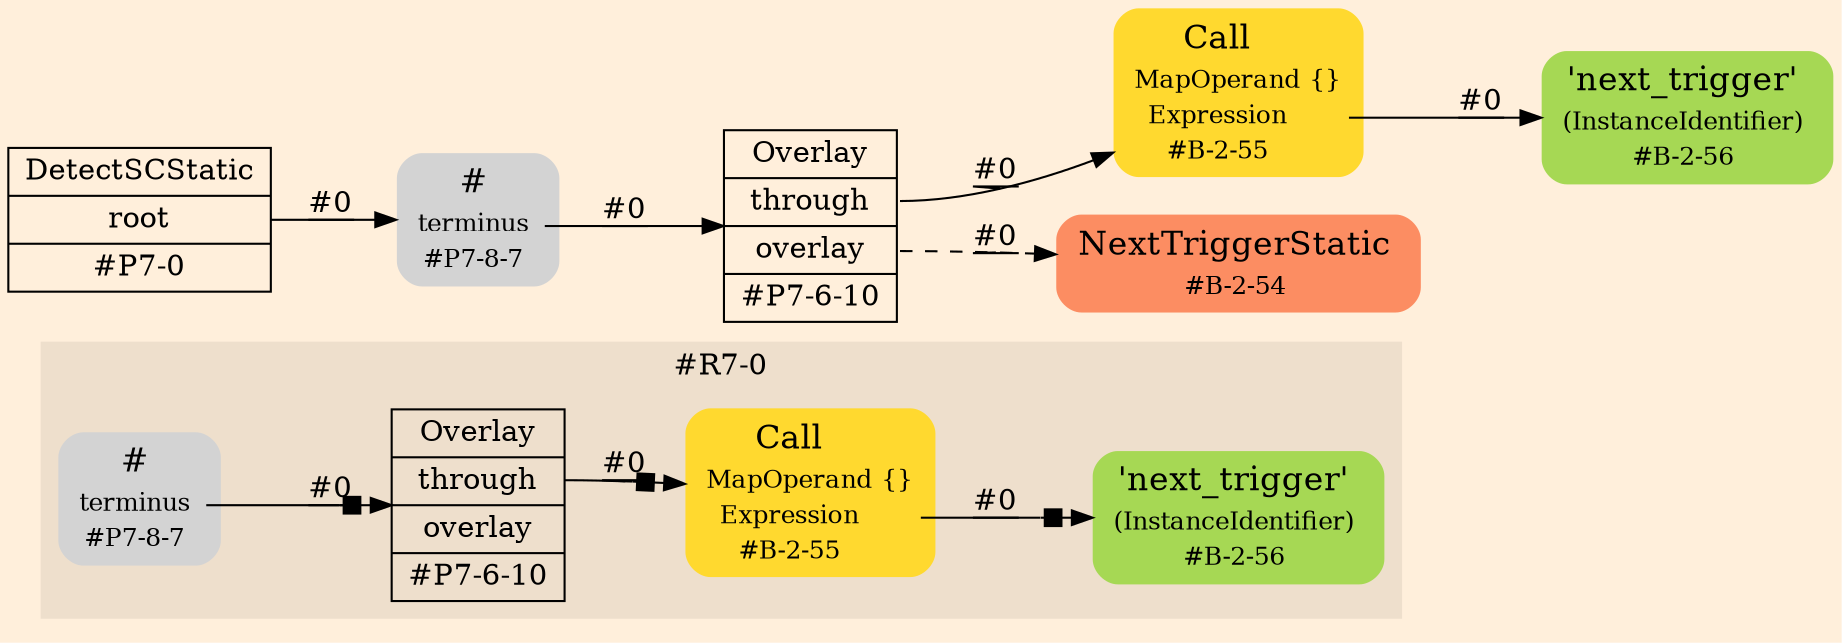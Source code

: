 digraph Inferno {
graph [
    rankdir = "LR"
    bgcolor = antiquewhite1
    color = black
    fontcolor = black
];
node [
];
// -------------------- figure #R7-0 --------------------
subgraph "cluster#R7-0" {
    label = "#R7-0"
    style = "filled"
    color = antiquewhite2
    "#R7-0/#P7-6-10" [
        shape = "record"
        fillcolor = antiquewhite2
        label = "<fixed> Overlay | <port0> through | <port1> overlay | <port2> #P7-6-10"
        style = "filled"
        fontsize = "14"
        color = black
        fontcolor = black
    ];
    
    "#R7-0/#P7-8-7" [
        shape = "plaintext"
        label = <<TABLE BORDER="0" CELLBORDER="0" CELLSPACING="0">
         <TR><TD><FONT POINT-SIZE="16.0">#</FONT></TD><TD></TD></TR>
         <TR><TD>terminus</TD><TD PORT="port0"></TD></TR>
         <TR><TD>#P7-8-7</TD><TD PORT="port1"></TD></TR>
        </TABLE>>
        style = "rounded,filled"
        fontsize = "12"
    ];
    
    "#R7-0/#B-2-56" [
        shape = "plaintext"
        fillcolor = "/set28/5"
        label = <<TABLE BORDER="0" CELLBORDER="0" CELLSPACING="0">
         <TR><TD><FONT POINT-SIZE="16.0">'next_trigger'</FONT></TD><TD></TD></TR>
         <TR><TD>(InstanceIdentifier)</TD><TD PORT="port0"></TD></TR>
         <TR><TD>#B-2-56</TD><TD PORT="port1"></TD></TR>
        </TABLE>>
        style = "rounded,filled"
        fontsize = "12"
    ];
    
    "#R7-0/#B-2-55" [
        shape = "plaintext"
        fillcolor = "/set28/6"
        label = <<TABLE BORDER="0" CELLBORDER="0" CELLSPACING="0">
         <TR><TD><FONT POINT-SIZE="16.0">Call</FONT></TD><TD></TD></TR>
         <TR><TD>MapOperand</TD><TD PORT="port0">{}</TD></TR>
         <TR><TD>Expression</TD><TD PORT="port1"></TD></TR>
         <TR><TD>#B-2-55</TD><TD PORT="port2"></TD></TR>
        </TABLE>>
        style = "rounded,filled"
        fontsize = "12"
    ];
    
}


// -------------------- transformation figure --------------------
"CR#P7-0" [
    shape = "record"
    fillcolor = antiquewhite1
    label = "<fixed> DetectSCStatic | <port0> root | <port1> #P7-0"
    style = "filled"
    fontsize = "14"
    color = black
    fontcolor = black
];

"#P7-8-7" [
    shape = "plaintext"
    label = <<TABLE BORDER="0" CELLBORDER="0" CELLSPACING="0">
     <TR><TD><FONT POINT-SIZE="16.0">#</FONT></TD><TD></TD></TR>
     <TR><TD>terminus</TD><TD PORT="port0"></TD></TR>
     <TR><TD>#P7-8-7</TD><TD PORT="port1"></TD></TR>
    </TABLE>>
    style = "rounded,filled"
    fontsize = "12"
];

"#P7-6-10" [
    shape = "record"
    fillcolor = antiquewhite1
    label = "<fixed> Overlay | <port0> through | <port1> overlay | <port2> #P7-6-10"
    style = "filled"
    fontsize = "14"
    color = black
    fontcolor = black
];

"#B-2-55" [
    shape = "plaintext"
    fillcolor = "/set28/6"
    label = <<TABLE BORDER="0" CELLBORDER="0" CELLSPACING="0">
     <TR><TD><FONT POINT-SIZE="16.0">Call</FONT></TD><TD></TD></TR>
     <TR><TD>MapOperand</TD><TD PORT="port0">{}</TD></TR>
     <TR><TD>Expression</TD><TD PORT="port1"></TD></TR>
     <TR><TD>#B-2-55</TD><TD PORT="port2"></TD></TR>
    </TABLE>>
    style = "rounded,filled"
    fontsize = "12"
];

"#B-2-56" [
    shape = "plaintext"
    fillcolor = "/set28/5"
    label = <<TABLE BORDER="0" CELLBORDER="0" CELLSPACING="0">
     <TR><TD><FONT POINT-SIZE="16.0">'next_trigger'</FONT></TD><TD></TD></TR>
     <TR><TD>(InstanceIdentifier)</TD><TD PORT="port0"></TD></TR>
     <TR><TD>#B-2-56</TD><TD PORT="port1"></TD></TR>
    </TABLE>>
    style = "rounded,filled"
    fontsize = "12"
];

"#B-2-54" [
    shape = "plaintext"
    fillcolor = "/set28/2"
    label = <<TABLE BORDER="0" CELLBORDER="0" CELLSPACING="0">
     <TR><TD><FONT POINT-SIZE="16.0">NextTriggerStatic</FONT></TD><TD></TD></TR>
     <TR><TD>#B-2-54</TD><TD PORT="port0"></TD></TR>
    </TABLE>>
    style = "rounded,filled"
    fontsize = "12"
];



// -------------------- links --------------------
// links for block CR#P7-0
"CR#P7-0":port0 -> "#P7-8-7" [
    style="solid"
    label = "#0"
    decorate = true
    color = black
    fontcolor = black
];

// links for block #P7-8-7
"#P7-8-7":port0 -> "#P7-6-10" [
    style="solid"
    label = "#0"
    decorate = true
    color = black
    fontcolor = black
];

// links for block #P7-6-10
"#P7-6-10":port0 -> "#B-2-55" [
    style="solid"
    label = "#0"
    decorate = true
    color = black
    fontcolor = black
];

"#P7-6-10":port1 -> "#B-2-54" [
    style="dashed"
    label = "#0"
    decorate = true
    color = black
    fontcolor = black
];

// links for block #B-2-55
"#B-2-55":port1 -> "#B-2-56" [
    style="solid"
    label = "#0"
    decorate = true
    color = black
    fontcolor = black
];

// links for block #B-2-56
// links for block #B-2-54
// links for block #R7-0/#P7-6-10
"#R7-0/#P7-6-10":port0 -> "#R7-0/#B-2-55" [
    style="solid"
    arrowhead="normalnonebox"
    label = "#0"
    decorate = true
    color = black
    fontcolor = black
];

// links for block #R7-0/#P7-8-7
"#R7-0/#P7-8-7":port0 -> "#R7-0/#P7-6-10" [
    style="solid"
    arrowhead="normalnonebox"
    label = "#0"
    decorate = true
    color = black
    fontcolor = black
];

// links for block #R7-0/#B-2-56
// links for block #R7-0/#B-2-55
"#R7-0/#B-2-55":port1 -> "#R7-0/#B-2-56" [
    style="solid"
    arrowhead="normalnonebox"
    label = "#0"
    decorate = true
    color = black
    fontcolor = black
];

}

